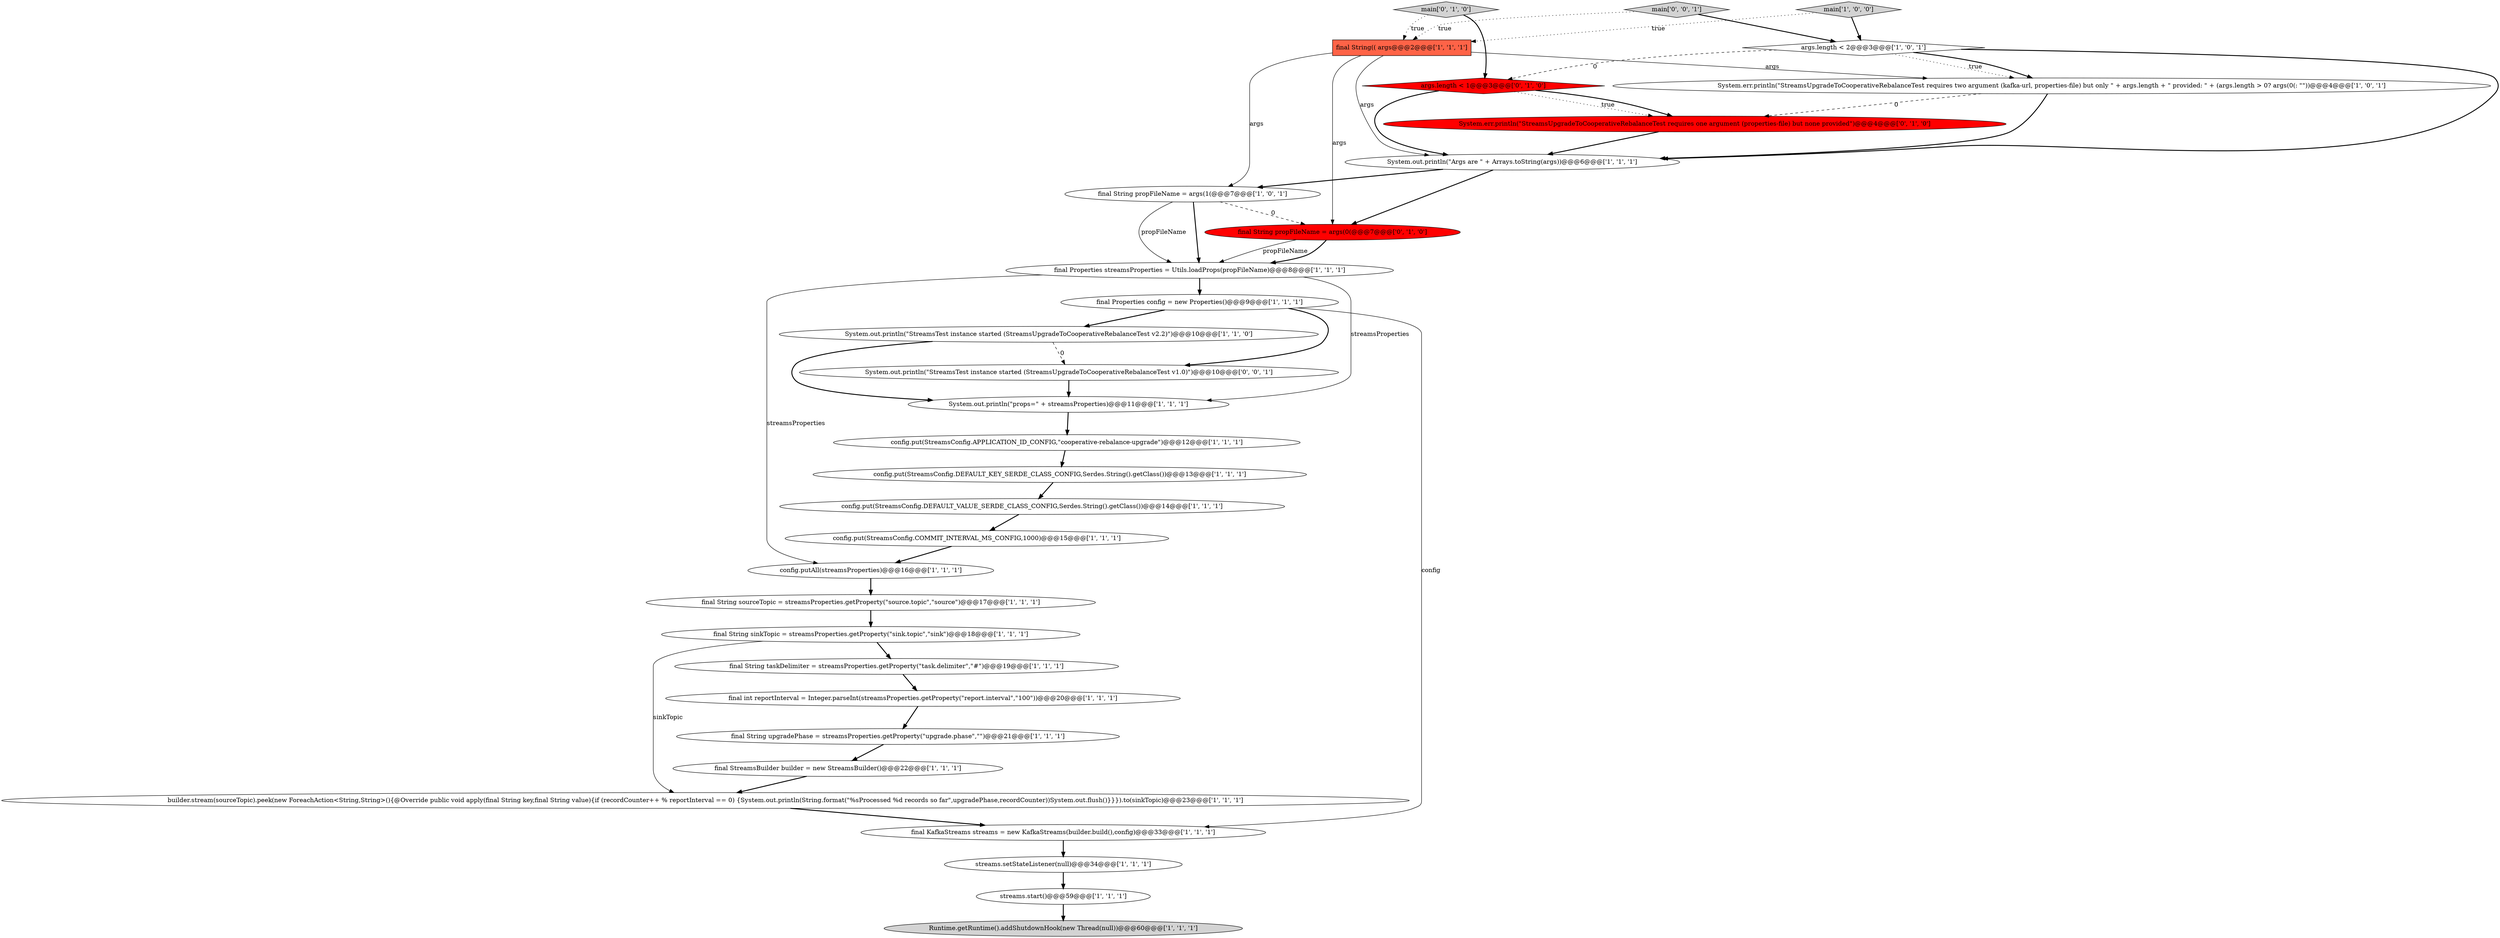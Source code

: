 digraph {
28 [style = filled, label = "final String propFileName = args(0(@@@7@@@['0', '1', '0']", fillcolor = red, shape = ellipse image = "AAA1AAABBB2BBB"];
24 [style = filled, label = "final String upgradePhase = streamsProperties.getProperty(\"upgrade.phase\",\"\")@@@21@@@['1', '1', '1']", fillcolor = white, shape = ellipse image = "AAA0AAABBB1BBB"];
25 [style = filled, label = "final StreamsBuilder builder = new StreamsBuilder()@@@22@@@['1', '1', '1']", fillcolor = white, shape = ellipse image = "AAA0AAABBB1BBB"];
7 [style = filled, label = "config.put(StreamsConfig.DEFAULT_KEY_SERDE_CLASS_CONFIG,Serdes.String().getClass())@@@13@@@['1', '1', '1']", fillcolor = white, shape = ellipse image = "AAA0AAABBB1BBB"];
31 [style = filled, label = "main['0', '0', '1']", fillcolor = lightgray, shape = diamond image = "AAA0AAABBB3BBB"];
14 [style = filled, label = "config.putAll(streamsProperties)@@@16@@@['1', '1', '1']", fillcolor = white, shape = ellipse image = "AAA0AAABBB1BBB"];
22 [style = filled, label = "Runtime.getRuntime().addShutdownHook(new Thread(null))@@@60@@@['1', '1', '1']", fillcolor = lightgray, shape = ellipse image = "AAA0AAABBB1BBB"];
12 [style = filled, label = "args.length < 2@@@3@@@['1', '0', '1']", fillcolor = white, shape = diamond image = "AAA0AAABBB1BBB"];
29 [style = filled, label = "main['0', '1', '0']", fillcolor = lightgray, shape = diamond image = "AAA0AAABBB2BBB"];
1 [style = filled, label = "System.err.println(\"StreamsUpgradeToCooperativeRebalanceTest requires two argument (kafka-url, properties-file) but only \" + args.length + \" provided: \" + (args.length > 0? args(0(: \"\"))@@@4@@@['1', '0', '1']", fillcolor = white, shape = ellipse image = "AAA0AAABBB1BBB"];
13 [style = filled, label = "final KafkaStreams streams = new KafkaStreams(builder.build(),config)@@@33@@@['1', '1', '1']", fillcolor = white, shape = ellipse image = "AAA0AAABBB1BBB"];
3 [style = filled, label = "config.put(StreamsConfig.DEFAULT_VALUE_SERDE_CLASS_CONFIG,Serdes.String().getClass())@@@14@@@['1', '1', '1']", fillcolor = white, shape = ellipse image = "AAA0AAABBB1BBB"];
16 [style = filled, label = "final int reportInterval = Integer.parseInt(streamsProperties.getProperty(\"report.interval\",\"100\"))@@@20@@@['1', '1', '1']", fillcolor = white, shape = ellipse image = "AAA0AAABBB1BBB"];
8 [style = filled, label = "final String(( args@@@2@@@['1', '1', '1']", fillcolor = tomato, shape = box image = "AAA0AAABBB1BBB"];
9 [style = filled, label = "config.put(StreamsConfig.COMMIT_INTERVAL_MS_CONFIG,1000)@@@15@@@['1', '1', '1']", fillcolor = white, shape = ellipse image = "AAA0AAABBB1BBB"];
15 [style = filled, label = "main['1', '0', '0']", fillcolor = lightgray, shape = diamond image = "AAA0AAABBB1BBB"];
5 [style = filled, label = "builder.stream(sourceTopic).peek(new ForeachAction<String,String>(){@Override public void apply(final String key,final String value){if (recordCounter++ % reportInterval == 0) {System.out.println(String.format(\"%sProcessed %d records so far\",upgradePhase,recordCounter))System.out.flush()}}}).to(sinkTopic)@@@23@@@['1', '1', '1']", fillcolor = white, shape = ellipse image = "AAA0AAABBB1BBB"];
6 [style = filled, label = "final Properties streamsProperties = Utils.loadProps(propFileName)@@@8@@@['1', '1', '1']", fillcolor = white, shape = ellipse image = "AAA0AAABBB1BBB"];
11 [style = filled, label = "final String taskDelimiter = streamsProperties.getProperty(\"task.delimiter\",\"#\")@@@19@@@['1', '1', '1']", fillcolor = white, shape = ellipse image = "AAA0AAABBB1BBB"];
18 [style = filled, label = "final String sinkTopic = streamsProperties.getProperty(\"sink.topic\",\"sink\")@@@18@@@['1', '1', '1']", fillcolor = white, shape = ellipse image = "AAA0AAABBB1BBB"];
19 [style = filled, label = "streams.setStateListener(null)@@@34@@@['1', '1', '1']", fillcolor = white, shape = ellipse image = "AAA0AAABBB1BBB"];
26 [style = filled, label = "System.err.println(\"StreamsUpgradeToCooperativeRebalanceTest requires one argument (properties-file) but none provided\")@@@4@@@['0', '1', '0']", fillcolor = red, shape = ellipse image = "AAA1AAABBB2BBB"];
4 [style = filled, label = "config.put(StreamsConfig.APPLICATION_ID_CONFIG,\"cooperative-rebalance-upgrade\")@@@12@@@['1', '1', '1']", fillcolor = white, shape = ellipse image = "AAA0AAABBB1BBB"];
21 [style = filled, label = "System.out.println(\"StreamsTest instance started (StreamsUpgradeToCooperativeRebalanceTest v2.2)\")@@@10@@@['1', '1', '0']", fillcolor = white, shape = ellipse image = "AAA0AAABBB1BBB"];
0 [style = filled, label = "final String sourceTopic = streamsProperties.getProperty(\"source.topic\",\"source\")@@@17@@@['1', '1', '1']", fillcolor = white, shape = ellipse image = "AAA0AAABBB1BBB"];
23 [style = filled, label = "System.out.println(\"props=\" + streamsProperties)@@@11@@@['1', '1', '1']", fillcolor = white, shape = ellipse image = "AAA0AAABBB1BBB"];
20 [style = filled, label = "final Properties config = new Properties()@@@9@@@['1', '1', '1']", fillcolor = white, shape = ellipse image = "AAA0AAABBB1BBB"];
17 [style = filled, label = "streams.start()@@@59@@@['1', '1', '1']", fillcolor = white, shape = ellipse image = "AAA0AAABBB1BBB"];
27 [style = filled, label = "args.length < 1@@@3@@@['0', '1', '0']", fillcolor = red, shape = diamond image = "AAA1AAABBB2BBB"];
2 [style = filled, label = "System.out.println(\"Args are \" + Arrays.toString(args))@@@6@@@['1', '1', '1']", fillcolor = white, shape = ellipse image = "AAA0AAABBB1BBB"];
10 [style = filled, label = "final String propFileName = args(1(@@@7@@@['1', '0', '1']", fillcolor = white, shape = ellipse image = "AAA0AAABBB1BBB"];
30 [style = filled, label = "System.out.println(\"StreamsTest instance started (StreamsUpgradeToCooperativeRebalanceTest v1.0)\")@@@10@@@['0', '0', '1']", fillcolor = white, shape = ellipse image = "AAA0AAABBB3BBB"];
28->6 [style = solid, label="propFileName"];
11->16 [style = bold, label=""];
8->2 [style = solid, label="args"];
28->6 [style = bold, label=""];
10->6 [style = solid, label="propFileName"];
6->23 [style = solid, label="streamsProperties"];
1->26 [style = dashed, label="0"];
27->26 [style = dotted, label="true"];
16->24 [style = bold, label=""];
6->14 [style = solid, label="streamsProperties"];
20->13 [style = solid, label="config"];
18->11 [style = bold, label=""];
30->23 [style = bold, label=""];
23->4 [style = bold, label=""];
12->1 [style = dotted, label="true"];
10->28 [style = dashed, label="0"];
8->1 [style = solid, label="args"];
19->17 [style = bold, label=""];
17->22 [style = bold, label=""];
2->10 [style = bold, label=""];
12->1 [style = bold, label=""];
10->6 [style = bold, label=""];
31->12 [style = bold, label=""];
4->7 [style = bold, label=""];
31->8 [style = dotted, label="true"];
7->3 [style = bold, label=""];
29->8 [style = dotted, label="true"];
8->28 [style = solid, label="args"];
21->30 [style = dashed, label="0"];
20->21 [style = bold, label=""];
6->20 [style = bold, label=""];
3->9 [style = bold, label=""];
29->27 [style = bold, label=""];
26->2 [style = bold, label=""];
12->2 [style = bold, label=""];
13->19 [style = bold, label=""];
27->26 [style = bold, label=""];
15->8 [style = dotted, label="true"];
14->0 [style = bold, label=""];
24->25 [style = bold, label=""];
5->13 [style = bold, label=""];
12->27 [style = dashed, label="0"];
9->14 [style = bold, label=""];
0->18 [style = bold, label=""];
25->5 [style = bold, label=""];
1->2 [style = bold, label=""];
15->12 [style = bold, label=""];
18->5 [style = solid, label="sinkTopic"];
20->30 [style = bold, label=""];
2->28 [style = bold, label=""];
27->2 [style = bold, label=""];
8->10 [style = solid, label="args"];
21->23 [style = bold, label=""];
}
